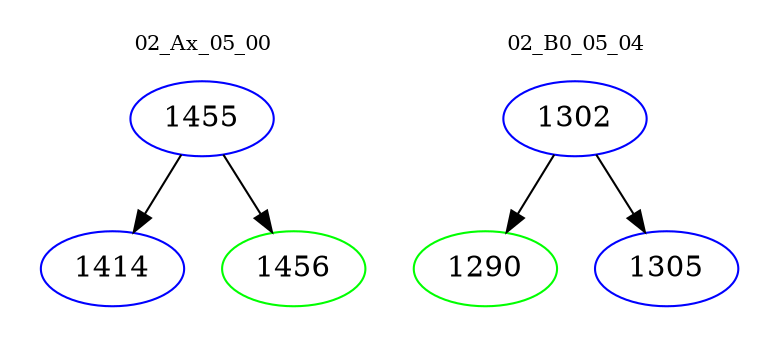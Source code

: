 digraph{
subgraph cluster_0 {
color = white
label = "02_Ax_05_00";
fontsize=10;
T0_1455 [label="1455", color="blue"]
T0_1455 -> T0_1414 [color="black"]
T0_1414 [label="1414", color="blue"]
T0_1455 -> T0_1456 [color="black"]
T0_1456 [label="1456", color="green"]
}
subgraph cluster_1 {
color = white
label = "02_B0_05_04";
fontsize=10;
T1_1302 [label="1302", color="blue"]
T1_1302 -> T1_1290 [color="black"]
T1_1290 [label="1290", color="green"]
T1_1302 -> T1_1305 [color="black"]
T1_1305 [label="1305", color="blue"]
}
}

